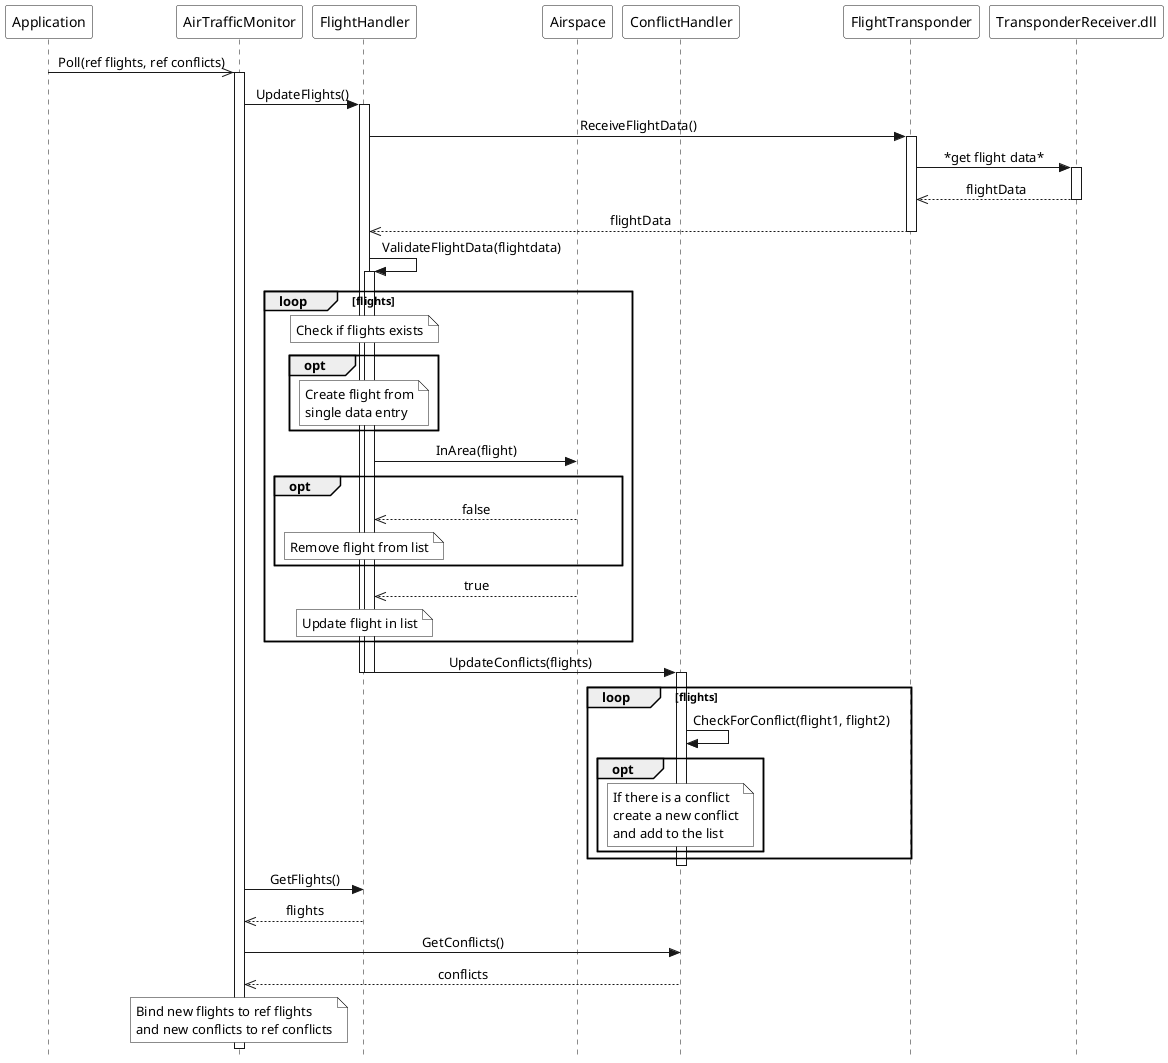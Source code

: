 @startuml

skinparam shadowing false
skinparam monochrome true
skinparam backgroundColor transparent
skinparam classBackgroundColor transparent
skinparam style strictuml
skinparam SequenceMessageAlign center
skinparam ParticipantBackgroundColor White
skinparam noteBackgroundColor White
skinparam arrowBackgroundColor White

participant Application as APP

participant AirTrafficMonitor as ATM
participant FlightHandler as FH
participant Airspace as AS
participant ConflictHandler as CH
participant FlightTransponder as FT
participant TransponderReceiver.dll as TR

APP ->> ATM: Poll(ref flights, ref conflicts)
activate ATM
ATM -> FH: UpdateFlights()
activate FH
FH -> FT: ReceiveFlightData()
activate FT
FT->TR: *get flight data*
activate TR
TR-->>FT: flightData
deactivate TR
FT-->>FH: flightData
deactivate FT
FH->FH: ValidateFlightData(flightdata)
activate FH
loop flights
    note over FH: Check if flights exists
    opt
    note over FH: Create flight from\nsingle data entry
    end
    FH->AS: InArea(flight)
    opt
        AS-->>FH: false
        note over FH: Remove flight from list
    end
    AS-->>FH: true
    note over FH: Update flight in list
end
FH->CH: UpdateConflicts(flights)
deactivate FH
deactivate FH
activate CH
loop flights
    CH->CH: CheckForConflict(flight1, flight2)
    opt
        note over CH: If there is a conflict\ncreate a new conflict\nand add to the list
    end
end
deactivate CH

ATM->FH: GetFlights()
FH-->>ATM: flights
ATM->CH: GetConflicts()
CH-->>ATM: conflicts

note over ATM: Bind new flights to ref flights\nand new conflicts to ref conflicts

@enduml
